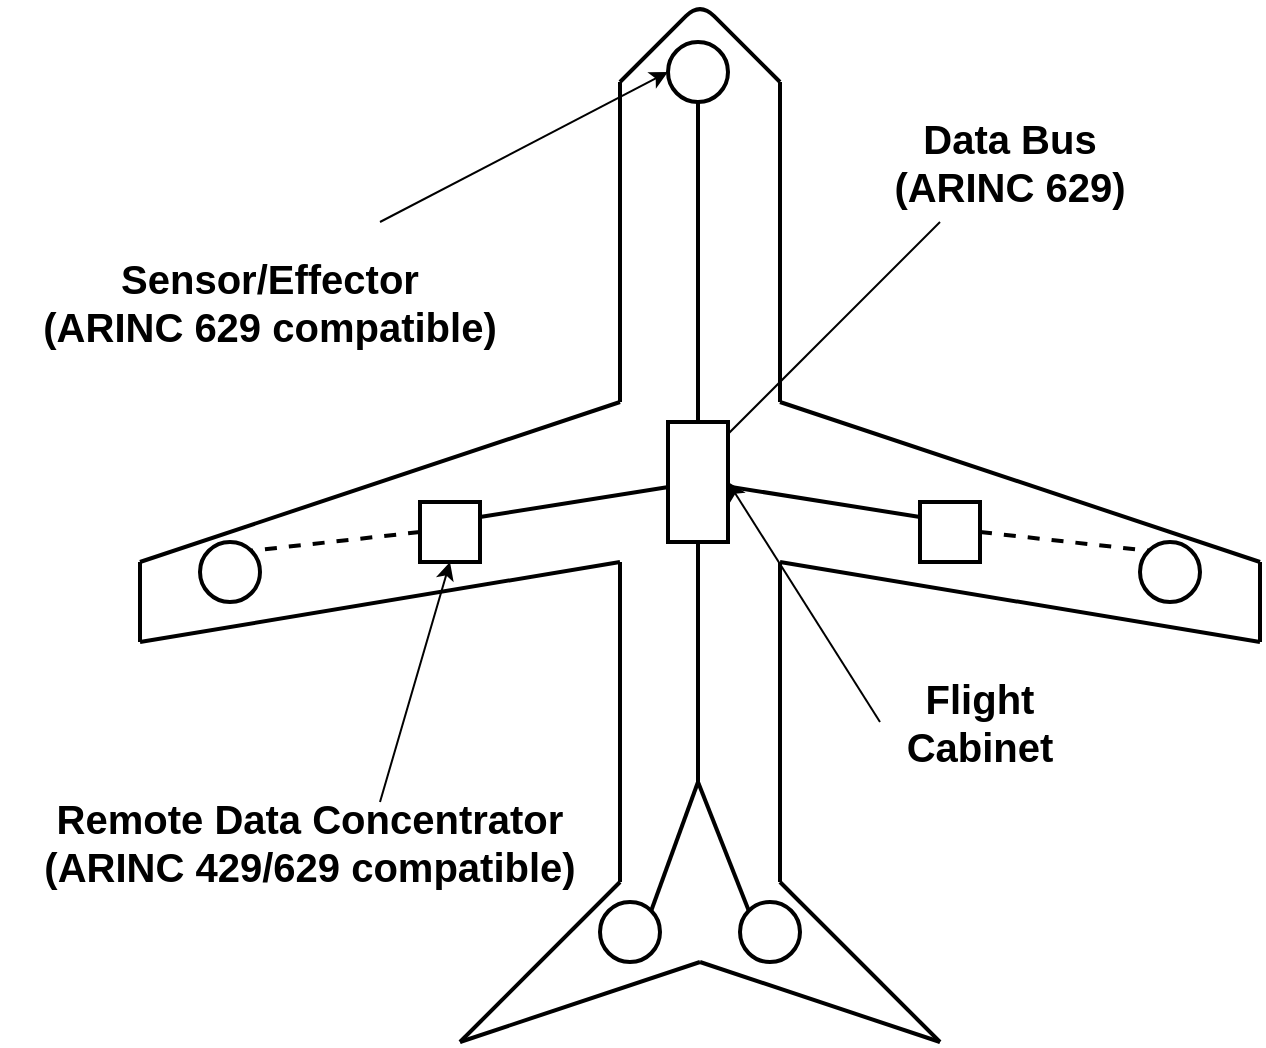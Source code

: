 <mxfile version="14.7.6" type="device"><diagram id="kRMtWR2aOEvJGHwtVtYv" name="Page-1"><mxGraphModel dx="1422" dy="816" grid="1" gridSize="10" guides="1" tooltips="1" connect="1" arrows="1" fold="1" page="1" pageScale="1" pageWidth="827" pageHeight="1169" math="0" shadow="0"><root><mxCell id="0"/><mxCell id="1" parent="0"/><mxCell id="tF-5X42JKuGQx2NllBib-2" value="" style="endArrow=none;html=1;strokeWidth=2;" parent="1" edge="1"><mxGeometry width="50" height="50" relative="1" as="geometry"><mxPoint x="360" y="120" as="sourcePoint"/><mxPoint x="440" y="120" as="targetPoint"/><Array as="points"><mxPoint x="400" y="80"/></Array></mxGeometry></mxCell><mxCell id="tF-5X42JKuGQx2NllBib-3" value="" style="endArrow=none;html=1;strokeWidth=2;" parent="1" edge="1"><mxGeometry width="50" height="50" relative="1" as="geometry"><mxPoint x="360" y="280" as="sourcePoint"/><mxPoint x="360" y="120" as="targetPoint"/></mxGeometry></mxCell><mxCell id="tF-5X42JKuGQx2NllBib-4" value="" style="endArrow=none;html=1;strokeWidth=2;" parent="1" edge="1"><mxGeometry width="50" height="50" relative="1" as="geometry"><mxPoint x="440" y="280" as="sourcePoint"/><mxPoint x="440" y="120" as="targetPoint"/></mxGeometry></mxCell><mxCell id="tF-5X42JKuGQx2NllBib-5" value="" style="endArrow=none;html=1;strokeWidth=2;" parent="1" edge="1"><mxGeometry width="50" height="50" relative="1" as="geometry"><mxPoint x="440" y="280" as="sourcePoint"/><mxPoint x="680" y="360" as="targetPoint"/></mxGeometry></mxCell><mxCell id="tF-5X42JKuGQx2NllBib-6" value="" style="endArrow=none;html=1;strokeWidth=2;" parent="1" edge="1"><mxGeometry width="50" height="50" relative="1" as="geometry"><mxPoint x="120" y="360" as="sourcePoint"/><mxPoint x="360" y="280" as="targetPoint"/></mxGeometry></mxCell><mxCell id="tF-5X42JKuGQx2NllBib-7" value="" style="endArrow=none;html=1;strokeWidth=2;" parent="1" edge="1"><mxGeometry width="50" height="50" relative="1" as="geometry"><mxPoint x="120" y="400" as="sourcePoint"/><mxPoint x="120" y="360" as="targetPoint"/></mxGeometry></mxCell><mxCell id="tF-5X42JKuGQx2NllBib-8" value="" style="endArrow=none;html=1;strokeWidth=2;" parent="1" edge="1"><mxGeometry width="50" height="50" relative="1" as="geometry"><mxPoint x="680" y="400" as="sourcePoint"/><mxPoint x="680" y="360" as="targetPoint"/></mxGeometry></mxCell><mxCell id="tF-5X42JKuGQx2NllBib-9" value="" style="endArrow=none;html=1;strokeWidth=2;" parent="1" edge="1"><mxGeometry width="50" height="50" relative="1" as="geometry"><mxPoint x="120" y="400" as="sourcePoint"/><mxPoint x="360" y="360" as="targetPoint"/></mxGeometry></mxCell><mxCell id="tF-5X42JKuGQx2NllBib-10" value="" style="endArrow=none;html=1;strokeWidth=2;" parent="1" edge="1"><mxGeometry width="50" height="50" relative="1" as="geometry"><mxPoint x="440" y="360" as="sourcePoint"/><mxPoint x="680" y="400" as="targetPoint"/></mxGeometry></mxCell><mxCell id="tF-5X42JKuGQx2NllBib-11" value="" style="endArrow=none;html=1;strokeWidth=2;" parent="1" edge="1"><mxGeometry width="50" height="50" relative="1" as="geometry"><mxPoint x="360" y="520" as="sourcePoint"/><mxPoint x="360" y="360" as="targetPoint"/></mxGeometry></mxCell><mxCell id="tF-5X42JKuGQx2NllBib-12" value="" style="endArrow=none;html=1;strokeWidth=2;" parent="1" edge="1"><mxGeometry width="50" height="50" relative="1" as="geometry"><mxPoint x="440" y="520" as="sourcePoint"/><mxPoint x="440" y="360" as="targetPoint"/></mxGeometry></mxCell><mxCell id="tF-5X42JKuGQx2NllBib-13" value="" style="endArrow=none;html=1;strokeWidth=2;" parent="1" edge="1"><mxGeometry width="50" height="50" relative="1" as="geometry"><mxPoint x="280" y="600" as="sourcePoint"/><mxPoint x="360" y="520" as="targetPoint"/></mxGeometry></mxCell><mxCell id="tF-5X42JKuGQx2NllBib-14" value="" style="endArrow=none;html=1;strokeWidth=2;" parent="1" edge="1"><mxGeometry width="50" height="50" relative="1" as="geometry"><mxPoint x="440" y="520" as="sourcePoint"/><mxPoint x="520" y="600" as="targetPoint"/></mxGeometry></mxCell><mxCell id="tF-5X42JKuGQx2NllBib-15" value="" style="endArrow=none;html=1;strokeWidth=2;" parent="1" edge="1"><mxGeometry width="50" height="50" relative="1" as="geometry"><mxPoint x="280" y="600" as="sourcePoint"/><mxPoint x="400" y="560" as="targetPoint"/></mxGeometry></mxCell><mxCell id="tF-5X42JKuGQx2NllBib-16" value="" style="endArrow=none;html=1;strokeWidth=2;" parent="1" edge="1"><mxGeometry width="50" height="50" relative="1" as="geometry"><mxPoint x="520" y="600" as="sourcePoint"/><mxPoint x="400" y="560" as="targetPoint"/></mxGeometry></mxCell><mxCell id="TvL9yIsH9qeGMO9A2Xsy-1" value="" style="ellipse;whiteSpace=wrap;html=1;aspect=fixed;strokeWidth=2;" parent="1" vertex="1"><mxGeometry x="350" y="530" width="30" height="30" as="geometry"/></mxCell><mxCell id="TvL9yIsH9qeGMO9A2Xsy-2" value="" style="ellipse;whiteSpace=wrap;html=1;aspect=fixed;strokeWidth=2;" parent="1" vertex="1"><mxGeometry x="420" y="530" width="30" height="30" as="geometry"/></mxCell><mxCell id="TvL9yIsH9qeGMO9A2Xsy-8" style="edgeStyle=orthogonalEdgeStyle;rounded=0;orthogonalLoop=1;jettySize=auto;html=1;exitX=0.5;exitY=1;exitDx=0;exitDy=0;entryX=0;entryY=0.5;entryDx=0;entryDy=0;strokeWidth=2;endArrow=none;endFill=0;" parent="1" source="TvL9yIsH9qeGMO9A2Xsy-3" target="YlwEhOUwwkrVdqablE84-1" edge="1"><mxGeometry relative="1" as="geometry"><mxPoint x="399" y="170" as="targetPoint"/></mxGeometry></mxCell><mxCell id="TvL9yIsH9qeGMO9A2Xsy-3" value="" style="ellipse;whiteSpace=wrap;html=1;aspect=fixed;strokeWidth=2;" parent="1" vertex="1"><mxGeometry x="384" y="100" width="30" height="30" as="geometry"/></mxCell><mxCell id="TvL9yIsH9qeGMO9A2Xsy-14" style="edgeStyle=none;rounded=0;orthogonalLoop=1;jettySize=auto;html=1;exitX=0;exitY=0.25;exitDx=0;exitDy=0;endArrow=none;endFill=0;strokeWidth=2;" parent="1" source="TvL9yIsH9qeGMO9A2Xsy-28" edge="1"><mxGeometry relative="1" as="geometry"><mxPoint x="400" y="320" as="targetPoint"/></mxGeometry></mxCell><mxCell id="TvL9yIsH9qeGMO9A2Xsy-4" value="" style="ellipse;whiteSpace=wrap;html=1;aspect=fixed;strokeWidth=2;" parent="1" vertex="1"><mxGeometry x="620" y="350" width="30" height="30" as="geometry"/></mxCell><mxCell id="TvL9yIsH9qeGMO9A2Xsy-13" style="edgeStyle=none;rounded=0;orthogonalLoop=1;jettySize=auto;html=1;exitX=1;exitY=0.25;exitDx=0;exitDy=0;endArrow=none;endFill=0;strokeWidth=2;" parent="1" source="TvL9yIsH9qeGMO9A2Xsy-23" edge="1"><mxGeometry relative="1" as="geometry"><mxPoint x="400" y="320" as="targetPoint"/></mxGeometry></mxCell><mxCell id="TvL9yIsH9qeGMO9A2Xsy-5" value="" style="ellipse;whiteSpace=wrap;html=1;aspect=fixed;strokeWidth=2;" parent="1" vertex="1"><mxGeometry x="150" y="350" width="30" height="30" as="geometry"/></mxCell><mxCell id="TvL9yIsH9qeGMO9A2Xsy-10" style="rounded=0;orthogonalLoop=1;jettySize=auto;html=1;exitX=1;exitY=0.5;exitDx=0;exitDy=0;entryX=1;entryY=0;entryDx=0;entryDy=0;endArrow=none;endFill=0;strokeWidth=2;" parent="1" target="TvL9yIsH9qeGMO9A2Xsy-1" edge="1"><mxGeometry relative="1" as="geometry"><mxPoint x="399" y="470" as="sourcePoint"/></mxGeometry></mxCell><mxCell id="TvL9yIsH9qeGMO9A2Xsy-11" style="edgeStyle=none;rounded=0;orthogonalLoop=1;jettySize=auto;html=1;exitX=1;exitY=0.5;exitDx=0;exitDy=0;entryX=0;entryY=0;entryDx=0;entryDy=0;endArrow=none;endFill=0;strokeWidth=2;" parent="1" target="TvL9yIsH9qeGMO9A2Xsy-2" edge="1"><mxGeometry relative="1" as="geometry"><mxPoint x="399" y="470" as="sourcePoint"/></mxGeometry></mxCell><mxCell id="TvL9yIsH9qeGMO9A2Xsy-15" value="&lt;font size=&quot;1&quot;&gt;&lt;b style=&quot;font-size: 20px&quot;&gt;Data Bus (ARINC 629)&lt;/b&gt;&lt;/font&gt;" style="text;html=1;strokeColor=none;fillColor=none;align=center;verticalAlign=middle;whiteSpace=wrap;rounded=0;" parent="1" vertex="1"><mxGeometry x="490" y="150" width="130" height="20" as="geometry"/></mxCell><mxCell id="TvL9yIsH9qeGMO9A2Xsy-16" value="&lt;font style=&quot;font-size: 20px&quot;&gt;&lt;b&gt;Flight Cabinet&lt;/b&gt;&lt;/font&gt;" style="text;html=1;strokeColor=none;fillColor=none;align=center;verticalAlign=middle;whiteSpace=wrap;rounded=0;" parent="1" vertex="1"><mxGeometry x="520" y="430" width="40" height="20" as="geometry"/></mxCell><mxCell id="TvL9yIsH9qeGMO9A2Xsy-17" value="&lt;span style=&quot;font-size: 20px&quot;&gt;&lt;b&gt;Sensor/Effector&lt;br&gt;(ARINC 629 compatible)&lt;br&gt;&lt;/b&gt;&lt;/span&gt;" style="text;html=1;strokeColor=none;fillColor=none;align=center;verticalAlign=middle;whiteSpace=wrap;rounded=0;" parent="1" vertex="1"><mxGeometry x="50" y="220" width="270" height="20" as="geometry"/></mxCell><mxCell id="TvL9yIsH9qeGMO9A2Xsy-18" value="" style="endArrow=classic;html=1;strokeWidth=1;" parent="1" edge="1"><mxGeometry width="50" height="50" relative="1" as="geometry"><mxPoint x="520" y="190" as="sourcePoint"/><mxPoint x="400" y="310" as="targetPoint"/></mxGeometry></mxCell><mxCell id="TvL9yIsH9qeGMO9A2Xsy-20" value="" style="endArrow=classic;html=1;strokeWidth=1;entryX=0.5;entryY=0;entryDx=0;entryDy=0;" parent="1" target="YlwEhOUwwkrVdqablE84-1" edge="1"><mxGeometry width="50" height="50" relative="1" as="geometry"><mxPoint x="490" y="440" as="sourcePoint"/><mxPoint x="440" y="290" as="targetPoint"/></mxGeometry></mxCell><mxCell id="TvL9yIsH9qeGMO9A2Xsy-27" style="edgeStyle=none;rounded=0;orthogonalLoop=1;jettySize=auto;html=1;exitX=0;exitY=0.5;exitDx=0;exitDy=0;entryX=1;entryY=0;entryDx=0;entryDy=0;endArrow=none;endFill=0;strokeWidth=2;dashed=1;" parent="1" source="TvL9yIsH9qeGMO9A2Xsy-23" target="TvL9yIsH9qeGMO9A2Xsy-5" edge="1"><mxGeometry relative="1" as="geometry"/></mxCell><mxCell id="TvL9yIsH9qeGMO9A2Xsy-23" value="" style="whiteSpace=wrap;html=1;aspect=fixed;strokeWidth=2;" parent="1" vertex="1"><mxGeometry x="260" y="330" width="30" height="30" as="geometry"/></mxCell><mxCell id="TvL9yIsH9qeGMO9A2Xsy-24" value="&lt;font style=&quot;font-size: 20px&quot;&gt;&lt;b&gt;Remote Data Concentrator&lt;br&gt;(ARINC 429/629 compatible)&lt;br&gt;&lt;/b&gt;&lt;/font&gt;" style="text;html=1;strokeColor=none;fillColor=none;align=center;verticalAlign=middle;whiteSpace=wrap;rounded=0;" parent="1" vertex="1"><mxGeometry x="60" y="490" width="290" height="20" as="geometry"/></mxCell><mxCell id="TvL9yIsH9qeGMO9A2Xsy-25" value="" style="endArrow=classic;html=1;strokeWidth=1;entryX=0.5;entryY=1;entryDx=0;entryDy=0;" parent="1" target="TvL9yIsH9qeGMO9A2Xsy-23" edge="1"><mxGeometry width="50" height="50" relative="1" as="geometry"><mxPoint x="240" y="480" as="sourcePoint"/><mxPoint x="440" y="260" as="targetPoint"/></mxGeometry></mxCell><mxCell id="TvL9yIsH9qeGMO9A2Xsy-26" value="" style="endArrow=classic;html=1;strokeWidth=1;entryX=0;entryY=0.5;entryDx=0;entryDy=0;" parent="1" target="TvL9yIsH9qeGMO9A2Xsy-3" edge="1"><mxGeometry width="50" height="50" relative="1" as="geometry"><mxPoint x="240" y="190" as="sourcePoint"/><mxPoint x="380" y="120" as="targetPoint"/></mxGeometry></mxCell><mxCell id="TvL9yIsH9qeGMO9A2Xsy-30" style="edgeStyle=none;rounded=0;orthogonalLoop=1;jettySize=auto;html=1;exitX=1;exitY=0.5;exitDx=0;exitDy=0;entryX=0;entryY=0;entryDx=0;entryDy=0;dashed=1;endArrow=none;endFill=0;strokeWidth=2;" parent="1" source="TvL9yIsH9qeGMO9A2Xsy-28" target="TvL9yIsH9qeGMO9A2Xsy-4" edge="1"><mxGeometry relative="1" as="geometry"/></mxCell><mxCell id="TvL9yIsH9qeGMO9A2Xsy-28" value="" style="whiteSpace=wrap;html=1;aspect=fixed;strokeWidth=2;" parent="1" vertex="1"><mxGeometry x="510" y="330" width="30" height="30" as="geometry"/></mxCell><mxCell id="YlwEhOUwwkrVdqablE84-2" style="edgeStyle=orthogonalEdgeStyle;rounded=0;orthogonalLoop=1;jettySize=auto;html=1;exitX=1;exitY=0.5;exitDx=0;exitDy=0;strokeWidth=2;endArrow=none;endFill=0;" edge="1" parent="1" source="YlwEhOUwwkrVdqablE84-1"><mxGeometry relative="1" as="geometry"><mxPoint x="399" y="470" as="targetPoint"/></mxGeometry></mxCell><mxCell id="YlwEhOUwwkrVdqablE84-1" value="" style="rounded=0;whiteSpace=wrap;html=1;strokeWidth=2;direction=south;" vertex="1" parent="1"><mxGeometry x="384" y="290" width="30" height="60" as="geometry"/></mxCell></root></mxGraphModel></diagram></mxfile>